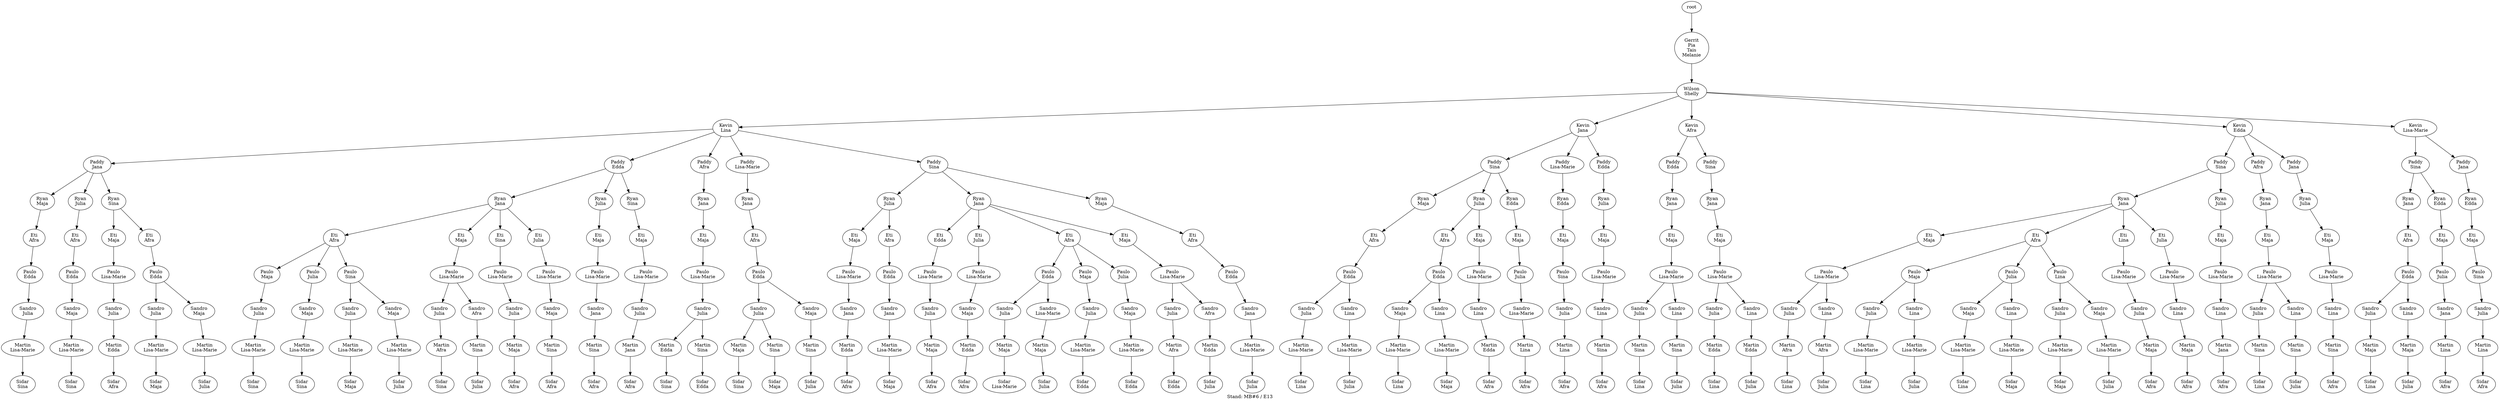digraph D { labelloc="b"; label="Stand: MB#6 / E13"; ranksep=0.8;
"root/4,1,11"[label="Gerrit\nPia\nTais\nMelanie"]
"root" -> "root/4,1,11";
"root/4,1,11/6"[label="Wilson\nShelly"]
"root/4,1,11" -> "root/4,1,11/6";
"root/4,1,11/6/10"[label="Kevin\nLina"]
"root/4,1,11/6" -> "root/4,1,11/6/10";
"root/4,1,11/6/10/2"[label="Paddy\nJana"]
"root/4,1,11/6/10" -> "root/4,1,11/6/10/2";
"root/4,1,11/6/10/2/9"[label="Ryan\nMaja"]
"root/4,1,11/6/10/2" -> "root/4,1,11/6/10/2/9";
"root/4,1,11/6/10/2/9/7"[label="Eti\nAfra"]
"root/4,1,11/6/10/2/9" -> "root/4,1,11/6/10/2/9/7";
"root/4,1,11/6/10/2/9/7/8"[label="Paulo\nEdda"]
"root/4,1,11/6/10/2/9/7" -> "root/4,1,11/6/10/2/9/7/8";
"root/4,1,11/6/10/2/9/7/8/3"[label="Sandro\nJulia"]
"root/4,1,11/6/10/2/9/7/8" -> "root/4,1,11/6/10/2/9/7/8/3";
"root/4,1,11/6/10/2/9/7/8/3/5"[label="Martin\nLisa-Marie"]
"root/4,1,11/6/10/2/9/7/8/3" -> "root/4,1,11/6/10/2/9/7/8/3/5";
"root/4,1,11/6/10/2/9/7/8/3/5/0"[label="Sidar\nSina"]
"root/4,1,11/6/10/2/9/7/8/3/5" -> "root/4,1,11/6/10/2/9/7/8/3/5/0";
"root/4,1,11/6/10/8"[label="Paddy\nEdda"]
"root/4,1,11/6/10" -> "root/4,1,11/6/10/8";
"root/4,1,11/6/10/8/2"[label="Ryan\nJana"]
"root/4,1,11/6/10/8" -> "root/4,1,11/6/10/8/2";
"root/4,1,11/6/10/8/2/7"[label="Eti\nAfra"]
"root/4,1,11/6/10/8/2" -> "root/4,1,11/6/10/8/2/7";
"root/4,1,11/6/10/8/2/7/9"[label="Paulo\nMaja"]
"root/4,1,11/6/10/8/2/7" -> "root/4,1,11/6/10/8/2/7/9";
"root/4,1,11/6/10/8/2/7/9/3"[label="Sandro\nJulia"]
"root/4,1,11/6/10/8/2/7/9" -> "root/4,1,11/6/10/8/2/7/9/3";
"root/4,1,11/6/10/8/2/7/9/3/5"[label="Martin\nLisa-Marie"]
"root/4,1,11/6/10/8/2/7/9/3" -> "root/4,1,11/6/10/8/2/7/9/3/5";
"root/4,1,11/6/10/8/2/7/9/3/5/0"[label="Sidar\nSina"]
"root/4,1,11/6/10/8/2/7/9/3/5" -> "root/4,1,11/6/10/8/2/7/9/3/5/0";
"root/4,1,11/6/10/8/2/9"[label="Eti\nMaja"]
"root/4,1,11/6/10/8/2" -> "root/4,1,11/6/10/8/2/9";
"root/4,1,11/6/10/8/2/9/5"[label="Paulo\nLisa-Marie"]
"root/4,1,11/6/10/8/2/9" -> "root/4,1,11/6/10/8/2/9/5";
"root/4,1,11/6/10/8/2/9/5/3"[label="Sandro\nJulia"]
"root/4,1,11/6/10/8/2/9/5" -> "root/4,1,11/6/10/8/2/9/5/3";
"root/4,1,11/6/10/8/2/9/5/3/7"[label="Martin\nAfra"]
"root/4,1,11/6/10/8/2/9/5/3" -> "root/4,1,11/6/10/8/2/9/5/3/7";
"root/4,1,11/6/10/8/2/9/5/3/7/0"[label="Sidar\nSina"]
"root/4,1,11/6/10/8/2/9/5/3/7" -> "root/4,1,11/6/10/8/2/9/5/3/7/0";
"root/4,1,11/6/10/7"[label="Paddy\nAfra"]
"root/4,1,11/6/10" -> "root/4,1,11/6/10/7";
"root/4,1,11/6/10/7/2"[label="Ryan\nJana"]
"root/4,1,11/6/10/7" -> "root/4,1,11/6/10/7/2";
"root/4,1,11/6/10/7/2/9"[label="Eti\nMaja"]
"root/4,1,11/6/10/7/2" -> "root/4,1,11/6/10/7/2/9";
"root/4,1,11/6/10/7/2/9/5"[label="Paulo\nLisa-Marie"]
"root/4,1,11/6/10/7/2/9" -> "root/4,1,11/6/10/7/2/9/5";
"root/4,1,11/6/10/7/2/9/5/3"[label="Sandro\nJulia"]
"root/4,1,11/6/10/7/2/9/5" -> "root/4,1,11/6/10/7/2/9/5/3";
"root/4,1,11/6/10/7/2/9/5/3/8"[label="Martin\nEdda"]
"root/4,1,11/6/10/7/2/9/5/3" -> "root/4,1,11/6/10/7/2/9/5/3/8";
"root/4,1,11/6/10/7/2/9/5/3/8/0"[label="Sidar\nSina"]
"root/4,1,11/6/10/7/2/9/5/3/8" -> "root/4,1,11/6/10/7/2/9/5/3/8/0";
"root/4,1,11/6/10/5"[label="Paddy\nLisa-Marie"]
"root/4,1,11/6/10" -> "root/4,1,11/6/10/5";
"root/4,1,11/6/10/5/2"[label="Ryan\nJana"]
"root/4,1,11/6/10/5" -> "root/4,1,11/6/10/5/2";
"root/4,1,11/6/10/5/2/7"[label="Eti\nAfra"]
"root/4,1,11/6/10/5/2" -> "root/4,1,11/6/10/5/2/7";
"root/4,1,11/6/10/5/2/7/8"[label="Paulo\nEdda"]
"root/4,1,11/6/10/5/2/7" -> "root/4,1,11/6/10/5/2/7/8";
"root/4,1,11/6/10/5/2/7/8/3"[label="Sandro\nJulia"]
"root/4,1,11/6/10/5/2/7/8" -> "root/4,1,11/6/10/5/2/7/8/3";
"root/4,1,11/6/10/5/2/7/8/3/9"[label="Martin\nMaja"]
"root/4,1,11/6/10/5/2/7/8/3" -> "root/4,1,11/6/10/5/2/7/8/3/9";
"root/4,1,11/6/10/5/2/7/8/3/9/0"[label="Sidar\nSina"]
"root/4,1,11/6/10/5/2/7/8/3/9" -> "root/4,1,11/6/10/5/2/7/8/3/9/0";
"root/4,1,11/6/10/2/3"[label="Ryan\nJulia"]
"root/4,1,11/6/10/2" -> "root/4,1,11/6/10/2/3";
"root/4,1,11/6/10/2/3/7"[label="Eti\nAfra"]
"root/4,1,11/6/10/2/3" -> "root/4,1,11/6/10/2/3/7";
"root/4,1,11/6/10/2/3/7/8"[label="Paulo\nEdda"]
"root/4,1,11/6/10/2/3/7" -> "root/4,1,11/6/10/2/3/7/8";
"root/4,1,11/6/10/2/3/7/8/9"[label="Sandro\nMaja"]
"root/4,1,11/6/10/2/3/7/8" -> "root/4,1,11/6/10/2/3/7/8/9";
"root/4,1,11/6/10/2/3/7/8/9/5"[label="Martin\nLisa-Marie"]
"root/4,1,11/6/10/2/3/7/8/9" -> "root/4,1,11/6/10/2/3/7/8/9/5";
"root/4,1,11/6/10/2/3/7/8/9/5/0"[label="Sidar\nSina"]
"root/4,1,11/6/10/2/3/7/8/9/5" -> "root/4,1,11/6/10/2/3/7/8/9/5/0";
"root/4,1,11/6/10/8/2/7/3"[label="Paulo\nJulia"]
"root/4,1,11/6/10/8/2/7" -> "root/4,1,11/6/10/8/2/7/3";
"root/4,1,11/6/10/8/2/7/3/9"[label="Sandro\nMaja"]
"root/4,1,11/6/10/8/2/7/3" -> "root/4,1,11/6/10/8/2/7/3/9";
"root/4,1,11/6/10/8/2/7/3/9/5"[label="Martin\nLisa-Marie"]
"root/4,1,11/6/10/8/2/7/3/9" -> "root/4,1,11/6/10/8/2/7/3/9/5";
"root/4,1,11/6/10/8/2/7/3/9/5/0"[label="Sidar\nSina"]
"root/4,1,11/6/10/8/2/7/3/9/5" -> "root/4,1,11/6/10/8/2/7/3/9/5/0";
"root/4,1,11/6/2"[label="Kevin\nJana"]
"root/4,1,11/6" -> "root/4,1,11/6/2";
"root/4,1,11/6/2/0"[label="Paddy\nSina"]
"root/4,1,11/6/2" -> "root/4,1,11/6/2/0";
"root/4,1,11/6/2/0/9"[label="Ryan\nMaja"]
"root/4,1,11/6/2/0" -> "root/4,1,11/6/2/0/9";
"root/4,1,11/6/2/0/9/7"[label="Eti\nAfra"]
"root/4,1,11/6/2/0/9" -> "root/4,1,11/6/2/0/9/7";
"root/4,1,11/6/2/0/9/7/8"[label="Paulo\nEdda"]
"root/4,1,11/6/2/0/9/7" -> "root/4,1,11/6/2/0/9/7/8";
"root/4,1,11/6/2/0/9/7/8/3"[label="Sandro\nJulia"]
"root/4,1,11/6/2/0/9/7/8" -> "root/4,1,11/6/2/0/9/7/8/3";
"root/4,1,11/6/2/0/9/7/8/3/5"[label="Martin\nLisa-Marie"]
"root/4,1,11/6/2/0/9/7/8/3" -> "root/4,1,11/6/2/0/9/7/8/3/5";
"root/4,1,11/6/2/0/9/7/8/3/5/10"[label="Sidar\nLina"]
"root/4,1,11/6/2/0/9/7/8/3/5" -> "root/4,1,11/6/2/0/9/7/8/3/5/10";
"root/4,1,11/6/7"[label="Kevin\nAfra"]
"root/4,1,11/6" -> "root/4,1,11/6/7";
"root/4,1,11/6/7/8"[label="Paddy\nEdda"]
"root/4,1,11/6/7" -> "root/4,1,11/6/7/8";
"root/4,1,11/6/7/8/2"[label="Ryan\nJana"]
"root/4,1,11/6/7/8" -> "root/4,1,11/6/7/8/2";
"root/4,1,11/6/7/8/2/9"[label="Eti\nMaja"]
"root/4,1,11/6/7/8/2" -> "root/4,1,11/6/7/8/2/9";
"root/4,1,11/6/7/8/2/9/5"[label="Paulo\nLisa-Marie"]
"root/4,1,11/6/7/8/2/9" -> "root/4,1,11/6/7/8/2/9/5";
"root/4,1,11/6/7/8/2/9/5/3"[label="Sandro\nJulia"]
"root/4,1,11/6/7/8/2/9/5" -> "root/4,1,11/6/7/8/2/9/5/3";
"root/4,1,11/6/7/8/2/9/5/3/0"[label="Martin\nSina"]
"root/4,1,11/6/7/8/2/9/5/3" -> "root/4,1,11/6/7/8/2/9/5/3/0";
"root/4,1,11/6/7/8/2/9/5/3/0/10"[label="Sidar\nLina"]
"root/4,1,11/6/7/8/2/9/5/3/0" -> "root/4,1,11/6/7/8/2/9/5/3/0/10";
"root/4,1,11/6/7/0"[label="Paddy\nSina"]
"root/4,1,11/6/7" -> "root/4,1,11/6/7/0";
"root/4,1,11/6/7/0/2"[label="Ryan\nJana"]
"root/4,1,11/6/7/0" -> "root/4,1,11/6/7/0/2";
"root/4,1,11/6/7/0/2/9"[label="Eti\nMaja"]
"root/4,1,11/6/7/0/2" -> "root/4,1,11/6/7/0/2/9";
"root/4,1,11/6/7/0/2/9/5"[label="Paulo\nLisa-Marie"]
"root/4,1,11/6/7/0/2/9" -> "root/4,1,11/6/7/0/2/9/5";
"root/4,1,11/6/7/0/2/9/5/3"[label="Sandro\nJulia"]
"root/4,1,11/6/7/0/2/9/5" -> "root/4,1,11/6/7/0/2/9/5/3";
"root/4,1,11/6/7/0/2/9/5/3/8"[label="Martin\nEdda"]
"root/4,1,11/6/7/0/2/9/5/3" -> "root/4,1,11/6/7/0/2/9/5/3/8";
"root/4,1,11/6/7/0/2/9/5/3/8/10"[label="Sidar\nLina"]
"root/4,1,11/6/7/0/2/9/5/3/8" -> "root/4,1,11/6/7/0/2/9/5/3/8/10";
"root/4,1,11/6/8"[label="Kevin\nEdda"]
"root/4,1,11/6" -> "root/4,1,11/6/8";
"root/4,1,11/6/8/0"[label="Paddy\nSina"]
"root/4,1,11/6/8" -> "root/4,1,11/6/8/0";
"root/4,1,11/6/8/0/2"[label="Ryan\nJana"]
"root/4,1,11/6/8/0" -> "root/4,1,11/6/8/0/2";
"root/4,1,11/6/8/0/2/9"[label="Eti\nMaja"]
"root/4,1,11/6/8/0/2" -> "root/4,1,11/6/8/0/2/9";
"root/4,1,11/6/8/0/2/9/5"[label="Paulo\nLisa-Marie"]
"root/4,1,11/6/8/0/2/9" -> "root/4,1,11/6/8/0/2/9/5";
"root/4,1,11/6/8/0/2/9/5/3"[label="Sandro\nJulia"]
"root/4,1,11/6/8/0/2/9/5" -> "root/4,1,11/6/8/0/2/9/5/3";
"root/4,1,11/6/8/0/2/9/5/3/7"[label="Martin\nAfra"]
"root/4,1,11/6/8/0/2/9/5/3" -> "root/4,1,11/6/8/0/2/9/5/3/7";
"root/4,1,11/6/8/0/2/9/5/3/7/10"[label="Sidar\nLina"]
"root/4,1,11/6/8/0/2/9/5/3/7" -> "root/4,1,11/6/8/0/2/9/5/3/7/10";
"root/4,1,11/6/8/7"[label="Paddy\nAfra"]
"root/4,1,11/6/8" -> "root/4,1,11/6/8/7";
"root/4,1,11/6/8/7/2"[label="Ryan\nJana"]
"root/4,1,11/6/8/7" -> "root/4,1,11/6/8/7/2";
"root/4,1,11/6/8/7/2/9"[label="Eti\nMaja"]
"root/4,1,11/6/8/7/2" -> "root/4,1,11/6/8/7/2/9";
"root/4,1,11/6/8/7/2/9/5"[label="Paulo\nLisa-Marie"]
"root/4,1,11/6/8/7/2/9" -> "root/4,1,11/6/8/7/2/9/5";
"root/4,1,11/6/8/7/2/9/5/3"[label="Sandro\nJulia"]
"root/4,1,11/6/8/7/2/9/5" -> "root/4,1,11/6/8/7/2/9/5/3";
"root/4,1,11/6/8/7/2/9/5/3/0"[label="Martin\nSina"]
"root/4,1,11/6/8/7/2/9/5/3" -> "root/4,1,11/6/8/7/2/9/5/3/0";
"root/4,1,11/6/8/7/2/9/5/3/0/10"[label="Sidar\nLina"]
"root/4,1,11/6/8/7/2/9/5/3/0" -> "root/4,1,11/6/8/7/2/9/5/3/0/10";
"root/4,1,11/6/5"[label="Kevin\nLisa-Marie"]
"root/4,1,11/6" -> "root/4,1,11/6/5";
"root/4,1,11/6/5/0"[label="Paddy\nSina"]
"root/4,1,11/6/5" -> "root/4,1,11/6/5/0";
"root/4,1,11/6/5/0/2"[label="Ryan\nJana"]
"root/4,1,11/6/5/0" -> "root/4,1,11/6/5/0/2";
"root/4,1,11/6/5/0/2/7"[label="Eti\nAfra"]
"root/4,1,11/6/5/0/2" -> "root/4,1,11/6/5/0/2/7";
"root/4,1,11/6/5/0/2/7/8"[label="Paulo\nEdda"]
"root/4,1,11/6/5/0/2/7" -> "root/4,1,11/6/5/0/2/7/8";
"root/4,1,11/6/5/0/2/7/8/3"[label="Sandro\nJulia"]
"root/4,1,11/6/5/0/2/7/8" -> "root/4,1,11/6/5/0/2/7/8/3";
"root/4,1,11/6/5/0/2/7/8/3/9"[label="Martin\nMaja"]
"root/4,1,11/6/5/0/2/7/8/3" -> "root/4,1,11/6/5/0/2/7/8/3/9";
"root/4,1,11/6/5/0/2/7/8/3/9/10"[label="Sidar\nLina"]
"root/4,1,11/6/5/0/2/7/8/3/9" -> "root/4,1,11/6/5/0/2/7/8/3/9/10";
"root/4,1,11/6/8/0/2/7"[label="Eti\nAfra"]
"root/4,1,11/6/8/0/2" -> "root/4,1,11/6/8/0/2/7";
"root/4,1,11/6/8/0/2/7/9"[label="Paulo\nMaja"]
"root/4,1,11/6/8/0/2/7" -> "root/4,1,11/6/8/0/2/7/9";
"root/4,1,11/6/8/0/2/7/9/3"[label="Sandro\nJulia"]
"root/4,1,11/6/8/0/2/7/9" -> "root/4,1,11/6/8/0/2/7/9/3";
"root/4,1,11/6/8/0/2/7/9/3/5"[label="Martin\nLisa-Marie"]
"root/4,1,11/6/8/0/2/7/9/3" -> "root/4,1,11/6/8/0/2/7/9/3/5";
"root/4,1,11/6/8/0/2/7/9/3/5/10"[label="Sidar\nLina"]
"root/4,1,11/6/8/0/2/7/9/3/5" -> "root/4,1,11/6/8/0/2/7/9/3/5/10";
"root/4,1,11/6/2/0/3"[label="Ryan\nJulia"]
"root/4,1,11/6/2/0" -> "root/4,1,11/6/2/0/3";
"root/4,1,11/6/2/0/3/7"[label="Eti\nAfra"]
"root/4,1,11/6/2/0/3" -> "root/4,1,11/6/2/0/3/7";
"root/4,1,11/6/2/0/3/7/8"[label="Paulo\nEdda"]
"root/4,1,11/6/2/0/3/7" -> "root/4,1,11/6/2/0/3/7/8";
"root/4,1,11/6/2/0/3/7/8/9"[label="Sandro\nMaja"]
"root/4,1,11/6/2/0/3/7/8" -> "root/4,1,11/6/2/0/3/7/8/9";
"root/4,1,11/6/2/0/3/7/8/9/5"[label="Martin\nLisa-Marie"]
"root/4,1,11/6/2/0/3/7/8/9" -> "root/4,1,11/6/2/0/3/7/8/9/5";
"root/4,1,11/6/2/0/3/7/8/9/5/10"[label="Sidar\nLina"]
"root/4,1,11/6/2/0/3/7/8/9/5" -> "root/4,1,11/6/2/0/3/7/8/9/5/10";
"root/4,1,11/6/8/0/2/7/3"[label="Paulo\nJulia"]
"root/4,1,11/6/8/0/2/7" -> "root/4,1,11/6/8/0/2/7/3";
"root/4,1,11/6/8/0/2/7/3/9"[label="Sandro\nMaja"]
"root/4,1,11/6/8/0/2/7/3" -> "root/4,1,11/6/8/0/2/7/3/9";
"root/4,1,11/6/8/0/2/7/3/9/5"[label="Martin\nLisa-Marie"]
"root/4,1,11/6/8/0/2/7/3/9" -> "root/4,1,11/6/8/0/2/7/3/9/5";
"root/4,1,11/6/8/0/2/7/3/9/5/10"[label="Sidar\nLina"]
"root/4,1,11/6/8/0/2/7/3/9/5" -> "root/4,1,11/6/8/0/2/7/3/9/5/10";
"root/4,1,11/6/5/0/8"[label="Ryan\nEdda"]
"root/4,1,11/6/5/0" -> "root/4,1,11/6/5/0/8";
"root/4,1,11/6/5/0/8/9"[label="Eti\nMaja"]
"root/4,1,11/6/5/0/8" -> "root/4,1,11/6/5/0/8/9";
"root/4,1,11/6/5/0/8/9/3"[label="Paulo\nJulia"]
"root/4,1,11/6/5/0/8/9" -> "root/4,1,11/6/5/0/8/9/3";
"root/4,1,11/6/5/0/8/9/3/2"[label="Sandro\nJana"]
"root/4,1,11/6/5/0/8/9/3" -> "root/4,1,11/6/5/0/8/9/3/2";
"root/4,1,11/6/5/0/8/9/3/2/10"[label="Martin\nLina"]
"root/4,1,11/6/5/0/8/9/3/2" -> "root/4,1,11/6/5/0/8/9/3/2/10";
"root/4,1,11/6/5/0/8/9/3/2/10/7"[label="Sidar\nAfra"]
"root/4,1,11/6/5/0/8/9/3/2/10" -> "root/4,1,11/6/5/0/8/9/3/2/10/7";
"root/4,1,11/6/10/8/3"[label="Ryan\nJulia"]
"root/4,1,11/6/10/8" -> "root/4,1,11/6/10/8/3";
"root/4,1,11/6/10/8/3/9"[label="Eti\nMaja"]
"root/4,1,11/6/10/8/3" -> "root/4,1,11/6/10/8/3/9";
"root/4,1,11/6/10/8/3/9/5"[label="Paulo\nLisa-Marie"]
"root/4,1,11/6/10/8/3/9" -> "root/4,1,11/6/10/8/3/9/5";
"root/4,1,11/6/10/8/3/9/5/2"[label="Sandro\nJana"]
"root/4,1,11/6/10/8/3/9/5" -> "root/4,1,11/6/10/8/3/9/5/2";
"root/4,1,11/6/10/8/3/9/5/2/0"[label="Martin\nSina"]
"root/4,1,11/6/10/8/3/9/5/2" -> "root/4,1,11/6/10/8/3/9/5/2/0";
"root/4,1,11/6/10/8/3/9/5/2/0/7"[label="Sidar\nAfra"]
"root/4,1,11/6/10/8/3/9/5/2/0" -> "root/4,1,11/6/10/8/3/9/5/2/0/7";
"root/4,1,11/6/10/0"[label="Paddy\nSina"]
"root/4,1,11/6/10" -> "root/4,1,11/6/10/0";
"root/4,1,11/6/10/0/3"[label="Ryan\nJulia"]
"root/4,1,11/6/10/0" -> "root/4,1,11/6/10/0/3";
"root/4,1,11/6/10/0/3/9"[label="Eti\nMaja"]
"root/4,1,11/6/10/0/3" -> "root/4,1,11/6/10/0/3/9";
"root/4,1,11/6/10/0/3/9/5"[label="Paulo\nLisa-Marie"]
"root/4,1,11/6/10/0/3/9" -> "root/4,1,11/6/10/0/3/9/5";
"root/4,1,11/6/10/0/3/9/5/2"[label="Sandro\nJana"]
"root/4,1,11/6/10/0/3/9/5" -> "root/4,1,11/6/10/0/3/9/5/2";
"root/4,1,11/6/10/0/3/9/5/2/8"[label="Martin\nEdda"]
"root/4,1,11/6/10/0/3/9/5/2" -> "root/4,1,11/6/10/0/3/9/5/2/8";
"root/4,1,11/6/10/0/3/9/5/2/8/7"[label="Sidar\nAfra"]
"root/4,1,11/6/10/0/3/9/5/2/8" -> "root/4,1,11/6/10/0/3/9/5/2/8/7";
"root/4,1,11/6/10/2/0"[label="Ryan\nSina"]
"root/4,1,11/6/10/2" -> "root/4,1,11/6/10/2/0";
"root/4,1,11/6/10/2/0/9"[label="Eti\nMaja"]
"root/4,1,11/6/10/2/0" -> "root/4,1,11/6/10/2/0/9";
"root/4,1,11/6/10/2/0/9/5"[label="Paulo\nLisa-Marie"]
"root/4,1,11/6/10/2/0/9" -> "root/4,1,11/6/10/2/0/9/5";
"root/4,1,11/6/10/2/0/9/5/3"[label="Sandro\nJulia"]
"root/4,1,11/6/10/2/0/9/5" -> "root/4,1,11/6/10/2/0/9/5/3";
"root/4,1,11/6/10/2/0/9/5/3/8"[label="Martin\nEdda"]
"root/4,1,11/6/10/2/0/9/5/3" -> "root/4,1,11/6/10/2/0/9/5/3/8";
"root/4,1,11/6/10/2/0/9/5/3/8/7"[label="Sidar\nAfra"]
"root/4,1,11/6/10/2/0/9/5/3/8" -> "root/4,1,11/6/10/2/0/9/5/3/8/7";
"root/4,1,11/6/10/8/0"[label="Ryan\nSina"]
"root/4,1,11/6/10/8" -> "root/4,1,11/6/10/8/0";
"root/4,1,11/6/10/8/0/9"[label="Eti\nMaja"]
"root/4,1,11/6/10/8/0" -> "root/4,1,11/6/10/8/0/9";
"root/4,1,11/6/10/8/0/9/5"[label="Paulo\nLisa-Marie"]
"root/4,1,11/6/10/8/0/9" -> "root/4,1,11/6/10/8/0/9/5";
"root/4,1,11/6/10/8/0/9/5/3"[label="Sandro\nJulia"]
"root/4,1,11/6/10/8/0/9/5" -> "root/4,1,11/6/10/8/0/9/5/3";
"root/4,1,11/6/10/8/0/9/5/3/2"[label="Martin\nJana"]
"root/4,1,11/6/10/8/0/9/5/3" -> "root/4,1,11/6/10/8/0/9/5/3/2";
"root/4,1,11/6/10/8/0/9/5/3/2/7"[label="Sidar\nAfra"]
"root/4,1,11/6/10/8/0/9/5/3/2" -> "root/4,1,11/6/10/8/0/9/5/3/2/7";
"root/4,1,11/6/2/5"[label="Paddy\nLisa-Marie"]
"root/4,1,11/6/2" -> "root/4,1,11/6/2/5";
"root/4,1,11/6/2/5/8"[label="Ryan\nEdda"]
"root/4,1,11/6/2/5" -> "root/4,1,11/6/2/5/8";
"root/4,1,11/6/2/5/8/9"[label="Eti\nMaja"]
"root/4,1,11/6/2/5/8" -> "root/4,1,11/6/2/5/8/9";
"root/4,1,11/6/2/5/8/9/0"[label="Paulo\nSina"]
"root/4,1,11/6/2/5/8/9" -> "root/4,1,11/6/2/5/8/9/0";
"root/4,1,11/6/2/5/8/9/0/3"[label="Sandro\nJulia"]
"root/4,1,11/6/2/5/8/9/0" -> "root/4,1,11/6/2/5/8/9/0/3";
"root/4,1,11/6/2/5/8/9/0/3/10"[label="Martin\nLina"]
"root/4,1,11/6/2/5/8/9/0/3" -> "root/4,1,11/6/2/5/8/9/0/3/10";
"root/4,1,11/6/2/5/8/9/0/3/10/7"[label="Sidar\nAfra"]
"root/4,1,11/6/2/5/8/9/0/3/10" -> "root/4,1,11/6/2/5/8/9/0/3/10/7";
"root/4,1,11/6/5/2"[label="Paddy\nJana"]
"root/4,1,11/6/5" -> "root/4,1,11/6/5/2";
"root/4,1,11/6/5/2/8"[label="Ryan\nEdda"]
"root/4,1,11/6/5/2" -> "root/4,1,11/6/5/2/8";
"root/4,1,11/6/5/2/8/9"[label="Eti\nMaja"]
"root/4,1,11/6/5/2/8" -> "root/4,1,11/6/5/2/8/9";
"root/4,1,11/6/5/2/8/9/0"[label="Paulo\nSina"]
"root/4,1,11/6/5/2/8/9" -> "root/4,1,11/6/5/2/8/9/0";
"root/4,1,11/6/5/2/8/9/0/3"[label="Sandro\nJulia"]
"root/4,1,11/6/5/2/8/9/0" -> "root/4,1,11/6/5/2/8/9/0/3";
"root/4,1,11/6/5/2/8/9/0/3/10"[label="Martin\nLina"]
"root/4,1,11/6/5/2/8/9/0/3" -> "root/4,1,11/6/5/2/8/9/0/3/10";
"root/4,1,11/6/5/2/8/9/0/3/10/7"[label="Sidar\nAfra"]
"root/4,1,11/6/5/2/8/9/0/3/10" -> "root/4,1,11/6/5/2/8/9/0/3/10/7";
"root/4,1,11/6/10/8/2/0"[label="Eti\nSina"]
"root/4,1,11/6/10/8/2" -> "root/4,1,11/6/10/8/2/0";
"root/4,1,11/6/10/8/2/0/5"[label="Paulo\nLisa-Marie"]
"root/4,1,11/6/10/8/2/0" -> "root/4,1,11/6/10/8/2/0/5";
"root/4,1,11/6/10/8/2/0/5/3"[label="Sandro\nJulia"]
"root/4,1,11/6/10/8/2/0/5" -> "root/4,1,11/6/10/8/2/0/5/3";
"root/4,1,11/6/10/8/2/0/5/3/9"[label="Martin\nMaja"]
"root/4,1,11/6/10/8/2/0/5/3" -> "root/4,1,11/6/10/8/2/0/5/3/9";
"root/4,1,11/6/10/8/2/0/5/3/9/7"[label="Sidar\nAfra"]
"root/4,1,11/6/10/8/2/0/5/3/9" -> "root/4,1,11/6/10/8/2/0/5/3/9/7";
"root/4,1,11/6/10/0/2"[label="Ryan\nJana"]
"root/4,1,11/6/10/0" -> "root/4,1,11/6/10/0/2";
"root/4,1,11/6/10/0/2/8"[label="Eti\nEdda"]
"root/4,1,11/6/10/0/2" -> "root/4,1,11/6/10/0/2/8";
"root/4,1,11/6/10/0/2/8/5"[label="Paulo\nLisa-Marie"]
"root/4,1,11/6/10/0/2/8" -> "root/4,1,11/6/10/0/2/8/5";
"root/4,1,11/6/10/0/2/8/5/3"[label="Sandro\nJulia"]
"root/4,1,11/6/10/0/2/8/5" -> "root/4,1,11/6/10/0/2/8/5/3";
"root/4,1,11/6/10/0/2/8/5/3/9"[label="Martin\nMaja"]
"root/4,1,11/6/10/0/2/8/5/3" -> "root/4,1,11/6/10/0/2/8/5/3/9";
"root/4,1,11/6/10/0/2/8/5/3/9/7"[label="Sidar\nAfra"]
"root/4,1,11/6/10/0/2/8/5/3/9" -> "root/4,1,11/6/10/0/2/8/5/3/9/7";
"root/4,1,11/6/8/0/2/10"[label="Eti\nLina"]
"root/4,1,11/6/8/0/2" -> "root/4,1,11/6/8/0/2/10";
"root/4,1,11/6/8/0/2/10/5"[label="Paulo\nLisa-Marie"]
"root/4,1,11/6/8/0/2/10" -> "root/4,1,11/6/8/0/2/10/5";
"root/4,1,11/6/8/0/2/10/5/3"[label="Sandro\nJulia"]
"root/4,1,11/6/8/0/2/10/5" -> "root/4,1,11/6/8/0/2/10/5/3";
"root/4,1,11/6/8/0/2/10/5/3/9"[label="Martin\nMaja"]
"root/4,1,11/6/8/0/2/10/5/3" -> "root/4,1,11/6/8/0/2/10/5/3/9";
"root/4,1,11/6/8/0/2/10/5/3/9/7"[label="Sidar\nAfra"]
"root/4,1,11/6/8/0/2/10/5/3/9" -> "root/4,1,11/6/8/0/2/10/5/3/9/7";
"root/4,1,11/6/10/0/2/3"[label="Eti\nJulia"]
"root/4,1,11/6/10/0/2" -> "root/4,1,11/6/10/0/2/3";
"root/4,1,11/6/10/0/2/3/5"[label="Paulo\nLisa-Marie"]
"root/4,1,11/6/10/0/2/3" -> "root/4,1,11/6/10/0/2/3/5";
"root/4,1,11/6/10/0/2/3/5/9"[label="Sandro\nMaja"]
"root/4,1,11/6/10/0/2/3/5" -> "root/4,1,11/6/10/0/2/3/5/9";
"root/4,1,11/6/10/0/2/3/5/9/8"[label="Martin\nEdda"]
"root/4,1,11/6/10/0/2/3/5/9" -> "root/4,1,11/6/10/0/2/3/5/9/8";
"root/4,1,11/6/10/0/2/3/5/9/8/7"[label="Sidar\nAfra"]
"root/4,1,11/6/10/0/2/3/5/9/8" -> "root/4,1,11/6/10/0/2/3/5/9/8/7";
"root/4,1,11/6/10/8/2/3"[label="Eti\nJulia"]
"root/4,1,11/6/10/8/2" -> "root/4,1,11/6/10/8/2/3";
"root/4,1,11/6/10/8/2/3/5"[label="Paulo\nLisa-Marie"]
"root/4,1,11/6/10/8/2/3" -> "root/4,1,11/6/10/8/2/3/5";
"root/4,1,11/6/10/8/2/3/5/9"[label="Sandro\nMaja"]
"root/4,1,11/6/10/8/2/3/5" -> "root/4,1,11/6/10/8/2/3/5/9";
"root/4,1,11/6/10/8/2/3/5/9/0"[label="Martin\nSina"]
"root/4,1,11/6/10/8/2/3/5/9" -> "root/4,1,11/6/10/8/2/3/5/9/0";
"root/4,1,11/6/10/8/2/3/5/9/0/7"[label="Sidar\nAfra"]
"root/4,1,11/6/10/8/2/3/5/9/0" -> "root/4,1,11/6/10/8/2/3/5/9/0/7";
"root/4,1,11/6/2/0/8"[label="Ryan\nEdda"]
"root/4,1,11/6/2/0" -> "root/4,1,11/6/2/0/8";
"root/4,1,11/6/2/0/8/9"[label="Eti\nMaja"]
"root/4,1,11/6/2/0/8" -> "root/4,1,11/6/2/0/8/9";
"root/4,1,11/6/2/0/8/9/3"[label="Paulo\nJulia"]
"root/4,1,11/6/2/0/8/9" -> "root/4,1,11/6/2/0/8/9/3";
"root/4,1,11/6/2/0/8/9/3/5"[label="Sandro\nLisa-Marie"]
"root/4,1,11/6/2/0/8/9/3" -> "root/4,1,11/6/2/0/8/9/3/5";
"root/4,1,11/6/2/0/8/9/3/5/10"[label="Martin\nLina"]
"root/4,1,11/6/2/0/8/9/3/5" -> "root/4,1,11/6/2/0/8/9/3/5/10";
"root/4,1,11/6/2/0/8/9/3/5/10/7"[label="Sidar\nAfra"]
"root/4,1,11/6/2/0/8/9/3/5/10" -> "root/4,1,11/6/2/0/8/9/3/5/10/7";
"root/4,1,11/6/8/0/3"[label="Ryan\nJulia"]
"root/4,1,11/6/8/0" -> "root/4,1,11/6/8/0/3";
"root/4,1,11/6/8/0/3/9"[label="Eti\nMaja"]
"root/4,1,11/6/8/0/3" -> "root/4,1,11/6/8/0/3/9";
"root/4,1,11/6/8/0/3/9/5"[label="Paulo\nLisa-Marie"]
"root/4,1,11/6/8/0/3/9" -> "root/4,1,11/6/8/0/3/9/5";
"root/4,1,11/6/8/0/3/9/5/10"[label="Sandro\nLina"]
"root/4,1,11/6/8/0/3/9/5" -> "root/4,1,11/6/8/0/3/9/5/10";
"root/4,1,11/6/8/0/3/9/5/10/2"[label="Martin\nJana"]
"root/4,1,11/6/8/0/3/9/5/10" -> "root/4,1,11/6/8/0/3/9/5/10/2";
"root/4,1,11/6/8/0/3/9/5/10/2/7"[label="Sidar\nAfra"]
"root/4,1,11/6/8/0/3/9/5/10/2" -> "root/4,1,11/6/8/0/3/9/5/10/2/7";
"root/4,1,11/6/2/0/3/9"[label="Eti\nMaja"]
"root/4,1,11/6/2/0/3" -> "root/4,1,11/6/2/0/3/9";
"root/4,1,11/6/2/0/3/9/5"[label="Paulo\nLisa-Marie"]
"root/4,1,11/6/2/0/3/9" -> "root/4,1,11/6/2/0/3/9/5";
"root/4,1,11/6/2/0/3/9/5/10"[label="Sandro\nLina"]
"root/4,1,11/6/2/0/3/9/5" -> "root/4,1,11/6/2/0/3/9/5/10";
"root/4,1,11/6/2/0/3/9/5/10/8"[label="Martin\nEdda"]
"root/4,1,11/6/2/0/3/9/5/10" -> "root/4,1,11/6/2/0/3/9/5/10/8";
"root/4,1,11/6/2/0/3/9/5/10/8/7"[label="Sidar\nAfra"]
"root/4,1,11/6/2/0/3/9/5/10/8" -> "root/4,1,11/6/2/0/3/9/5/10/8/7";
"root/4,1,11/6/8/2"[label="Paddy\nJana"]
"root/4,1,11/6/8" -> "root/4,1,11/6/8/2";
"root/4,1,11/6/8/2/3"[label="Ryan\nJulia"]
"root/4,1,11/6/8/2" -> "root/4,1,11/6/8/2/3";
"root/4,1,11/6/8/2/3/9"[label="Eti\nMaja"]
"root/4,1,11/6/8/2/3" -> "root/4,1,11/6/8/2/3/9";
"root/4,1,11/6/8/2/3/9/5"[label="Paulo\nLisa-Marie"]
"root/4,1,11/6/8/2/3/9" -> "root/4,1,11/6/8/2/3/9/5";
"root/4,1,11/6/8/2/3/9/5/10"[label="Sandro\nLina"]
"root/4,1,11/6/8/2/3/9/5" -> "root/4,1,11/6/8/2/3/9/5/10";
"root/4,1,11/6/8/2/3/9/5/10/0"[label="Martin\nSina"]
"root/4,1,11/6/8/2/3/9/5/10" -> "root/4,1,11/6/8/2/3/9/5/10/0";
"root/4,1,11/6/8/2/3/9/5/10/0/7"[label="Sidar\nAfra"]
"root/4,1,11/6/8/2/3/9/5/10/0" -> "root/4,1,11/6/8/2/3/9/5/10/0/7";
"root/4,1,11/6/2/8"[label="Paddy\nEdda"]
"root/4,1,11/6/2" -> "root/4,1,11/6/2/8";
"root/4,1,11/6/2/8/3"[label="Ryan\nJulia"]
"root/4,1,11/6/2/8" -> "root/4,1,11/6/2/8/3";
"root/4,1,11/6/2/8/3/9"[label="Eti\nMaja"]
"root/4,1,11/6/2/8/3" -> "root/4,1,11/6/2/8/3/9";
"root/4,1,11/6/2/8/3/9/5"[label="Paulo\nLisa-Marie"]
"root/4,1,11/6/2/8/3/9" -> "root/4,1,11/6/2/8/3/9/5";
"root/4,1,11/6/2/8/3/9/5/10"[label="Sandro\nLina"]
"root/4,1,11/6/2/8/3/9/5" -> "root/4,1,11/6/2/8/3/9/5/10";
"root/4,1,11/6/2/8/3/9/5/10/0"[label="Martin\nSina"]
"root/4,1,11/6/2/8/3/9/5/10" -> "root/4,1,11/6/2/8/3/9/5/10/0";
"root/4,1,11/6/2/8/3/9/5/10/0/7"[label="Sidar\nAfra"]
"root/4,1,11/6/2/8/3/9/5/10/0" -> "root/4,1,11/6/2/8/3/9/5/10/0/7";
"root/4,1,11/6/8/0/2/3"[label="Eti\nJulia"]
"root/4,1,11/6/8/0/2" -> "root/4,1,11/6/8/0/2/3";
"root/4,1,11/6/8/0/2/3/5"[label="Paulo\nLisa-Marie"]
"root/4,1,11/6/8/0/2/3" -> "root/4,1,11/6/8/0/2/3/5";
"root/4,1,11/6/8/0/2/3/5/10"[label="Sandro\nLina"]
"root/4,1,11/6/8/0/2/3/5" -> "root/4,1,11/6/8/0/2/3/5/10";
"root/4,1,11/6/8/0/2/3/5/10/9"[label="Martin\nMaja"]
"root/4,1,11/6/8/0/2/3/5/10" -> "root/4,1,11/6/8/0/2/3/5/10/9";
"root/4,1,11/6/8/0/2/3/5/10/9/7"[label="Sidar\nAfra"]
"root/4,1,11/6/8/0/2/3/5/10/9" -> "root/4,1,11/6/8/0/2/3/5/10/9/7";
"root/4,1,11/6/10/0/2/7"[label="Eti\nAfra"]
"root/4,1,11/6/10/0/2" -> "root/4,1,11/6/10/0/2/7";
"root/4,1,11/6/10/0/2/7/8"[label="Paulo\nEdda"]
"root/4,1,11/6/10/0/2/7" -> "root/4,1,11/6/10/0/2/7/8";
"root/4,1,11/6/10/0/2/7/8/3"[label="Sandro\nJulia"]
"root/4,1,11/6/10/0/2/7/8" -> "root/4,1,11/6/10/0/2/7/8/3";
"root/4,1,11/6/10/0/2/7/8/3/9"[label="Martin\nMaja"]
"root/4,1,11/6/10/0/2/7/8/3" -> "root/4,1,11/6/10/0/2/7/8/3/9";
"root/4,1,11/6/10/0/2/7/8/3/9/5"[label="Sidar\nLisa-Marie"]
"root/4,1,11/6/10/0/2/7/8/3/9" -> "root/4,1,11/6/10/0/2/7/8/3/9/5";
"root/4,1,11/6/8/0/2/7/3/10"[label="Sandro\nLina"]
"root/4,1,11/6/8/0/2/7/3" -> "root/4,1,11/6/8/0/2/7/3/10";
"root/4,1,11/6/8/0/2/7/3/10/5"[label="Martin\nLisa-Marie"]
"root/4,1,11/6/8/0/2/7/3/10" -> "root/4,1,11/6/8/0/2/7/3/10/5";
"root/4,1,11/6/8/0/2/7/3/10/5/9"[label="Sidar\nMaja"]
"root/4,1,11/6/8/0/2/7/3/10/5" -> "root/4,1,11/6/8/0/2/7/3/10/5/9";
"root/4,1,11/6/2/0/3/7/8/10"[label="Sandro\nLina"]
"root/4,1,11/6/2/0/3/7/8" -> "root/4,1,11/6/2/0/3/7/8/10";
"root/4,1,11/6/2/0/3/7/8/10/5"[label="Martin\nLisa-Marie"]
"root/4,1,11/6/2/0/3/7/8/10" -> "root/4,1,11/6/2/0/3/7/8/10/5";
"root/4,1,11/6/2/0/3/7/8/10/5/9"[label="Sidar\nMaja"]
"root/4,1,11/6/2/0/3/7/8/10/5" -> "root/4,1,11/6/2/0/3/7/8/10/5/9";
"root/4,1,11/6/10/0/3/7"[label="Eti\nAfra"]
"root/4,1,11/6/10/0/3" -> "root/4,1,11/6/10/0/3/7";
"root/4,1,11/6/10/0/3/7/8"[label="Paulo\nEdda"]
"root/4,1,11/6/10/0/3/7" -> "root/4,1,11/6/10/0/3/7/8";
"root/4,1,11/6/10/0/3/7/8/2"[label="Sandro\nJana"]
"root/4,1,11/6/10/0/3/7/8" -> "root/4,1,11/6/10/0/3/7/8/2";
"root/4,1,11/6/10/0/3/7/8/2/5"[label="Martin\nLisa-Marie"]
"root/4,1,11/6/10/0/3/7/8/2" -> "root/4,1,11/6/10/0/3/7/8/2/5";
"root/4,1,11/6/10/0/3/7/8/2/5/9"[label="Sidar\nMaja"]
"root/4,1,11/6/10/0/3/7/8/2/5" -> "root/4,1,11/6/10/0/3/7/8/2/5/9";
"root/4,1,11/6/10/2/0/7"[label="Eti\nAfra"]
"root/4,1,11/6/10/2/0" -> "root/4,1,11/6/10/2/0/7";
"root/4,1,11/6/10/2/0/7/8"[label="Paulo\nEdda"]
"root/4,1,11/6/10/2/0/7" -> "root/4,1,11/6/10/2/0/7/8";
"root/4,1,11/6/10/2/0/7/8/3"[label="Sandro\nJulia"]
"root/4,1,11/6/10/2/0/7/8" -> "root/4,1,11/6/10/2/0/7/8/3";
"root/4,1,11/6/10/2/0/7/8/3/5"[label="Martin\nLisa-Marie"]
"root/4,1,11/6/10/2/0/7/8/3" -> "root/4,1,11/6/10/2/0/7/8/3/5";
"root/4,1,11/6/10/2/0/7/8/3/5/9"[label="Sidar\nMaja"]
"root/4,1,11/6/10/2/0/7/8/3/5" -> "root/4,1,11/6/10/2/0/7/8/3/5/9";
"root/4,1,11/6/8/0/2/7/10"[label="Paulo\nLina"]
"root/4,1,11/6/8/0/2/7" -> "root/4,1,11/6/8/0/2/7/10";
"root/4,1,11/6/8/0/2/7/10/3"[label="Sandro\nJulia"]
"root/4,1,11/6/8/0/2/7/10" -> "root/4,1,11/6/8/0/2/7/10/3";
"root/4,1,11/6/8/0/2/7/10/3/5"[label="Martin\nLisa-Marie"]
"root/4,1,11/6/8/0/2/7/10/3" -> "root/4,1,11/6/8/0/2/7/10/3/5";
"root/4,1,11/6/8/0/2/7/10/3/5/9"[label="Sidar\nMaja"]
"root/4,1,11/6/8/0/2/7/10/3/5" -> "root/4,1,11/6/8/0/2/7/10/3/5/9";
"root/4,1,11/6/10/8/2/7/0"[label="Paulo\nSina"]
"root/4,1,11/6/10/8/2/7" -> "root/4,1,11/6/10/8/2/7/0";
"root/4,1,11/6/10/8/2/7/0/3"[label="Sandro\nJulia"]
"root/4,1,11/6/10/8/2/7/0" -> "root/4,1,11/6/10/8/2/7/0/3";
"root/4,1,11/6/10/8/2/7/0/3/5"[label="Martin\nLisa-Marie"]
"root/4,1,11/6/10/8/2/7/0/3" -> "root/4,1,11/6/10/8/2/7/0/3/5";
"root/4,1,11/6/10/8/2/7/0/3/5/9"[label="Sidar\nMaja"]
"root/4,1,11/6/10/8/2/7/0/3/5" -> "root/4,1,11/6/10/8/2/7/0/3/5/9";
"root/4,1,11/6/10/5/2/7/8/3/0"[label="Martin\nSina"]
"root/4,1,11/6/10/5/2/7/8/3" -> "root/4,1,11/6/10/5/2/7/8/3/0";
"root/4,1,11/6/10/5/2/7/8/3/0/9"[label="Sidar\nMaja"]
"root/4,1,11/6/10/5/2/7/8/3/0" -> "root/4,1,11/6/10/5/2/7/8/3/0/9";
"root/4,1,11/6/10/7/2/9/5/3/0"[label="Martin\nSina"]
"root/4,1,11/6/10/7/2/9/5/3" -> "root/4,1,11/6/10/7/2/9/5/3/0";
"root/4,1,11/6/10/7/2/9/5/3/0/8"[label="Sidar\nEdda"]
"root/4,1,11/6/10/7/2/9/5/3/0" -> "root/4,1,11/6/10/7/2/9/5/3/0/8";
"root/4,1,11/6/10/0/2/9"[label="Eti\nMaja"]
"root/4,1,11/6/10/0/2" -> "root/4,1,11/6/10/0/2/9";
"root/4,1,11/6/10/0/2/9/5"[label="Paulo\nLisa-Marie"]
"root/4,1,11/6/10/0/2/9" -> "root/4,1,11/6/10/0/2/9/5";
"root/4,1,11/6/10/0/2/9/5/3"[label="Sandro\nJulia"]
"root/4,1,11/6/10/0/2/9/5" -> "root/4,1,11/6/10/0/2/9/5/3";
"root/4,1,11/6/10/0/2/9/5/3/7"[label="Martin\nAfra"]
"root/4,1,11/6/10/0/2/9/5/3" -> "root/4,1,11/6/10/0/2/9/5/3/7";
"root/4,1,11/6/10/0/2/9/5/3/7/8"[label="Sidar\nEdda"]
"root/4,1,11/6/10/0/2/9/5/3/7" -> "root/4,1,11/6/10/0/2/9/5/3/7/8";
"root/4,1,11/6/10/0/2/7/9"[label="Paulo\nMaja"]
"root/4,1,11/6/10/0/2/7" -> "root/4,1,11/6/10/0/2/7/9";
"root/4,1,11/6/10/0/2/7/9/3"[label="Sandro\nJulia"]
"root/4,1,11/6/10/0/2/7/9" -> "root/4,1,11/6/10/0/2/7/9/3";
"root/4,1,11/6/10/0/2/7/9/3/5"[label="Martin\nLisa-Marie"]
"root/4,1,11/6/10/0/2/7/9/3" -> "root/4,1,11/6/10/0/2/7/9/3/5";
"root/4,1,11/6/10/0/2/7/9/3/5/8"[label="Sidar\nEdda"]
"root/4,1,11/6/10/0/2/7/9/3/5" -> "root/4,1,11/6/10/0/2/7/9/3/5/8";
"root/4,1,11/6/10/0/2/7/3"[label="Paulo\nJulia"]
"root/4,1,11/6/10/0/2/7" -> "root/4,1,11/6/10/0/2/7/3";
"root/4,1,11/6/10/0/2/7/3/9"[label="Sandro\nMaja"]
"root/4,1,11/6/10/0/2/7/3" -> "root/4,1,11/6/10/0/2/7/3/9";
"root/4,1,11/6/10/0/2/7/3/9/5"[label="Martin\nLisa-Marie"]
"root/4,1,11/6/10/0/2/7/3/9" -> "root/4,1,11/6/10/0/2/7/3/9/5";
"root/4,1,11/6/10/0/2/7/3/9/5/8"[label="Sidar\nEdda"]
"root/4,1,11/6/10/0/2/7/3/9/5" -> "root/4,1,11/6/10/0/2/7/3/9/5/8";
"root/4,1,11/6/10/2/0/7/8/9"[label="Sandro\nMaja"]
"root/4,1,11/6/10/2/0/7/8" -> "root/4,1,11/6/10/2/0/7/8/9";
"root/4,1,11/6/10/2/0/7/8/9/5"[label="Martin\nLisa-Marie"]
"root/4,1,11/6/10/2/0/7/8/9" -> "root/4,1,11/6/10/2/0/7/8/9/5";
"root/4,1,11/6/10/2/0/7/8/9/5/3"[label="Sidar\nJulia"]
"root/4,1,11/6/10/2/0/7/8/9/5" -> "root/4,1,11/6/10/2/0/7/8/9/5/3";
"root/4,1,11/6/8/0/2/7/10/9"[label="Sandro\nMaja"]
"root/4,1,11/6/8/0/2/7/10" -> "root/4,1,11/6/8/0/2/7/10/9";
"root/4,1,11/6/8/0/2/7/10/9/5"[label="Martin\nLisa-Marie"]
"root/4,1,11/6/8/0/2/7/10/9" -> "root/4,1,11/6/8/0/2/7/10/9/5";
"root/4,1,11/6/8/0/2/7/10/9/5/3"[label="Sidar\nJulia"]
"root/4,1,11/6/8/0/2/7/10/9/5" -> "root/4,1,11/6/8/0/2/7/10/9/5/3";
"root/4,1,11/6/10/5/2/7/8/9"[label="Sandro\nMaja"]
"root/4,1,11/6/10/5/2/7/8" -> "root/4,1,11/6/10/5/2/7/8/9";
"root/4,1,11/6/10/5/2/7/8/9/0"[label="Martin\nSina"]
"root/4,1,11/6/10/5/2/7/8/9" -> "root/4,1,11/6/10/5/2/7/8/9/0";
"root/4,1,11/6/10/5/2/7/8/9/0/3"[label="Sidar\nJulia"]
"root/4,1,11/6/10/5/2/7/8/9/0" -> "root/4,1,11/6/10/5/2/7/8/9/0/3";
"root/4,1,11/6/10/8/2/7/0/9"[label="Sandro\nMaja"]
"root/4,1,11/6/10/8/2/7/0" -> "root/4,1,11/6/10/8/2/7/0/9";
"root/4,1,11/6/10/8/2/7/0/9/5"[label="Martin\nLisa-Marie"]
"root/4,1,11/6/10/8/2/7/0/9" -> "root/4,1,11/6/10/8/2/7/0/9/5";
"root/4,1,11/6/10/8/2/7/0/9/5/3"[label="Sidar\nJulia"]
"root/4,1,11/6/10/8/2/7/0/9/5" -> "root/4,1,11/6/10/8/2/7/0/9/5/3";
"root/4,1,11/6/10/0/2/7/8/5"[label="Sandro\nLisa-Marie"]
"root/4,1,11/6/10/0/2/7/8" -> "root/4,1,11/6/10/0/2/7/8/5";
"root/4,1,11/6/10/0/2/7/8/5/9"[label="Martin\nMaja"]
"root/4,1,11/6/10/0/2/7/8/5" -> "root/4,1,11/6/10/0/2/7/8/5/9";
"root/4,1,11/6/10/0/2/7/8/5/9/3"[label="Sidar\nJulia"]
"root/4,1,11/6/10/0/2/7/8/5/9" -> "root/4,1,11/6/10/0/2/7/8/5/9/3";
"root/4,1,11/6/10/0/2/9/5/7"[label="Sandro\nAfra"]
"root/4,1,11/6/10/0/2/9/5" -> "root/4,1,11/6/10/0/2/9/5/7";
"root/4,1,11/6/10/0/2/9/5/7/8"[label="Martin\nEdda"]
"root/4,1,11/6/10/0/2/9/5/7" -> "root/4,1,11/6/10/0/2/9/5/7/8";
"root/4,1,11/6/10/0/2/9/5/7/8/3"[label="Sidar\nJulia"]
"root/4,1,11/6/10/0/2/9/5/7/8" -> "root/4,1,11/6/10/0/2/9/5/7/8/3";
"root/4,1,11/6/10/8/2/9/5/7"[label="Sandro\nAfra"]
"root/4,1,11/6/10/8/2/9/5" -> "root/4,1,11/6/10/8/2/9/5/7";
"root/4,1,11/6/10/8/2/9/5/7/0"[label="Martin\nSina"]
"root/4,1,11/6/10/8/2/9/5/7" -> "root/4,1,11/6/10/8/2/9/5/7/0";
"root/4,1,11/6/10/8/2/9/5/7/0/3"[label="Sidar\nJulia"]
"root/4,1,11/6/10/8/2/9/5/7/0" -> "root/4,1,11/6/10/8/2/9/5/7/0/3";
"root/4,1,11/6/2/0/9/7/8/10"[label="Sandro\nLina"]
"root/4,1,11/6/2/0/9/7/8" -> "root/4,1,11/6/2/0/9/7/8/10";
"root/4,1,11/6/2/0/9/7/8/10/5"[label="Martin\nLisa-Marie"]
"root/4,1,11/6/2/0/9/7/8/10" -> "root/4,1,11/6/2/0/9/7/8/10/5";
"root/4,1,11/6/2/0/9/7/8/10/5/3"[label="Sidar\nJulia"]
"root/4,1,11/6/2/0/9/7/8/10/5" -> "root/4,1,11/6/2/0/9/7/8/10/5/3";
"root/4,1,11/6/7/0/2/9/5/10"[label="Sandro\nLina"]
"root/4,1,11/6/7/0/2/9/5" -> "root/4,1,11/6/7/0/2/9/5/10";
"root/4,1,11/6/7/0/2/9/5/10/8"[label="Martin\nEdda"]
"root/4,1,11/6/7/0/2/9/5/10" -> "root/4,1,11/6/7/0/2/9/5/10/8";
"root/4,1,11/6/7/0/2/9/5/10/8/3"[label="Sidar\nJulia"]
"root/4,1,11/6/7/0/2/9/5/10/8" -> "root/4,1,11/6/7/0/2/9/5/10/8/3";
"root/4,1,11/6/8/0/2/9/5/10"[label="Sandro\nLina"]
"root/4,1,11/6/8/0/2/9/5" -> "root/4,1,11/6/8/0/2/9/5/10";
"root/4,1,11/6/8/0/2/9/5/10/7"[label="Martin\nAfra"]
"root/4,1,11/6/8/0/2/9/5/10" -> "root/4,1,11/6/8/0/2/9/5/10/7";
"root/4,1,11/6/8/0/2/9/5/10/7/3"[label="Sidar\nJulia"]
"root/4,1,11/6/8/0/2/9/5/10/7" -> "root/4,1,11/6/8/0/2/9/5/10/7/3";
"root/4,1,11/6/8/7/2/9/5/10"[label="Sandro\nLina"]
"root/4,1,11/6/8/7/2/9/5" -> "root/4,1,11/6/8/7/2/9/5/10";
"root/4,1,11/6/8/7/2/9/5/10/0"[label="Martin\nSina"]
"root/4,1,11/6/8/7/2/9/5/10" -> "root/4,1,11/6/8/7/2/9/5/10/0";
"root/4,1,11/6/8/7/2/9/5/10/0/3"[label="Sidar\nJulia"]
"root/4,1,11/6/8/7/2/9/5/10/0" -> "root/4,1,11/6/8/7/2/9/5/10/0/3";
"root/4,1,11/6/7/8/2/9/5/10"[label="Sandro\nLina"]
"root/4,1,11/6/7/8/2/9/5" -> "root/4,1,11/6/7/8/2/9/5/10";
"root/4,1,11/6/7/8/2/9/5/10/0"[label="Martin\nSina"]
"root/4,1,11/6/7/8/2/9/5/10" -> "root/4,1,11/6/7/8/2/9/5/10/0";
"root/4,1,11/6/7/8/2/9/5/10/0/3"[label="Sidar\nJulia"]
"root/4,1,11/6/7/8/2/9/5/10/0" -> "root/4,1,11/6/7/8/2/9/5/10/0/3";
"root/4,1,11/6/8/0/2/7/9/10"[label="Sandro\nLina"]
"root/4,1,11/6/8/0/2/7/9" -> "root/4,1,11/6/8/0/2/7/9/10";
"root/4,1,11/6/8/0/2/7/9/10/5"[label="Martin\nLisa-Marie"]
"root/4,1,11/6/8/0/2/7/9/10" -> "root/4,1,11/6/8/0/2/7/9/10/5";
"root/4,1,11/6/8/0/2/7/9/10/5/3"[label="Sidar\nJulia"]
"root/4,1,11/6/8/0/2/7/9/10/5" -> "root/4,1,11/6/8/0/2/7/9/10/5/3";
"root/4,1,11/6/5/0/2/7/8/10"[label="Sandro\nLina"]
"root/4,1,11/6/5/0/2/7/8" -> "root/4,1,11/6/5/0/2/7/8/10";
"root/4,1,11/6/5/0/2/7/8/10/9"[label="Martin\nMaja"]
"root/4,1,11/6/5/0/2/7/8/10" -> "root/4,1,11/6/5/0/2/7/8/10/9";
"root/4,1,11/6/5/0/2/7/8/10/9/3"[label="Sidar\nJulia"]
"root/4,1,11/6/5/0/2/7/8/10/9" -> "root/4,1,11/6/5/0/2/7/8/10/9/3";
"root/4,1,11/6/10/0/9"[label="Ryan\nMaja"]
"root/4,1,11/6/10/0" -> "root/4,1,11/6/10/0/9";
"root/4,1,11/6/10/0/9/7"[label="Eti\nAfra"]
"root/4,1,11/6/10/0/9" -> "root/4,1,11/6/10/0/9/7";
"root/4,1,11/6/10/0/9/7/8"[label="Paulo\nEdda"]
"root/4,1,11/6/10/0/9/7" -> "root/4,1,11/6/10/0/9/7/8";
"root/4,1,11/6/10/0/9/7/8/2"[label="Sandro\nJana"]
"root/4,1,11/6/10/0/9/7/8" -> "root/4,1,11/6/10/0/9/7/8/2";
"root/4,1,11/6/10/0/9/7/8/2/5"[label="Martin\nLisa-Marie"]
"root/4,1,11/6/10/0/9/7/8/2" -> "root/4,1,11/6/10/0/9/7/8/2/5";
"root/4,1,11/6/10/0/9/7/8/2/5/3"[label="Sidar\nJulia"]
"root/4,1,11/6/10/0/9/7/8/2/5" -> "root/4,1,11/6/10/0/9/7/8/2/5/3";
}
